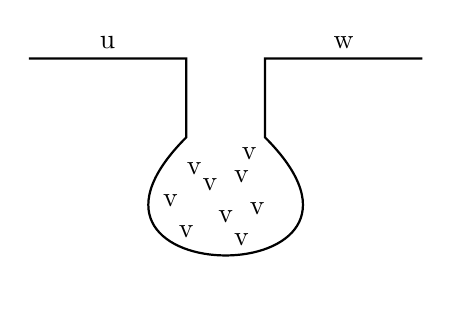 \begin{tikzpicture}[
]
%\node (ul) at (0,0) {};
\node (u) at (1,.2) {u};
%\node (ur) at (2,0) {};
%\node (ubr) at (2,-1) {};

%\node (wl) at (3,0){};
%\node (wbl) at (3,-1) {};
\node (w) at (4,.2) {w};
%\node (wr) at (5,0){};

\node (v1) at (2.5,-2) {v};
\node (v2) at (2.3,-1.6) {v};
\node (v3) at (2.8,-1.2) {v};
\node (v4) at (2,-2.2) {v};
\node (v5) at (2.9,-1.9) {v};
\node (v1) at (2.1,-1.4) {v};
\node (v1) at (2.7,-2.3) {v};
\node (v1) at (1.8,-1.8) {v};
\node (v1) at (2.7,-1.5) {v};


\path[draw,thick] (0,0) -- (2,0) -- (2,-1)
%ab hier kommt das runde Ding
.. controls (0,-3) and (5,-3) ..
%
 (3,-1) -- (3,0) -- (5,0);

\end{tikzpicture}